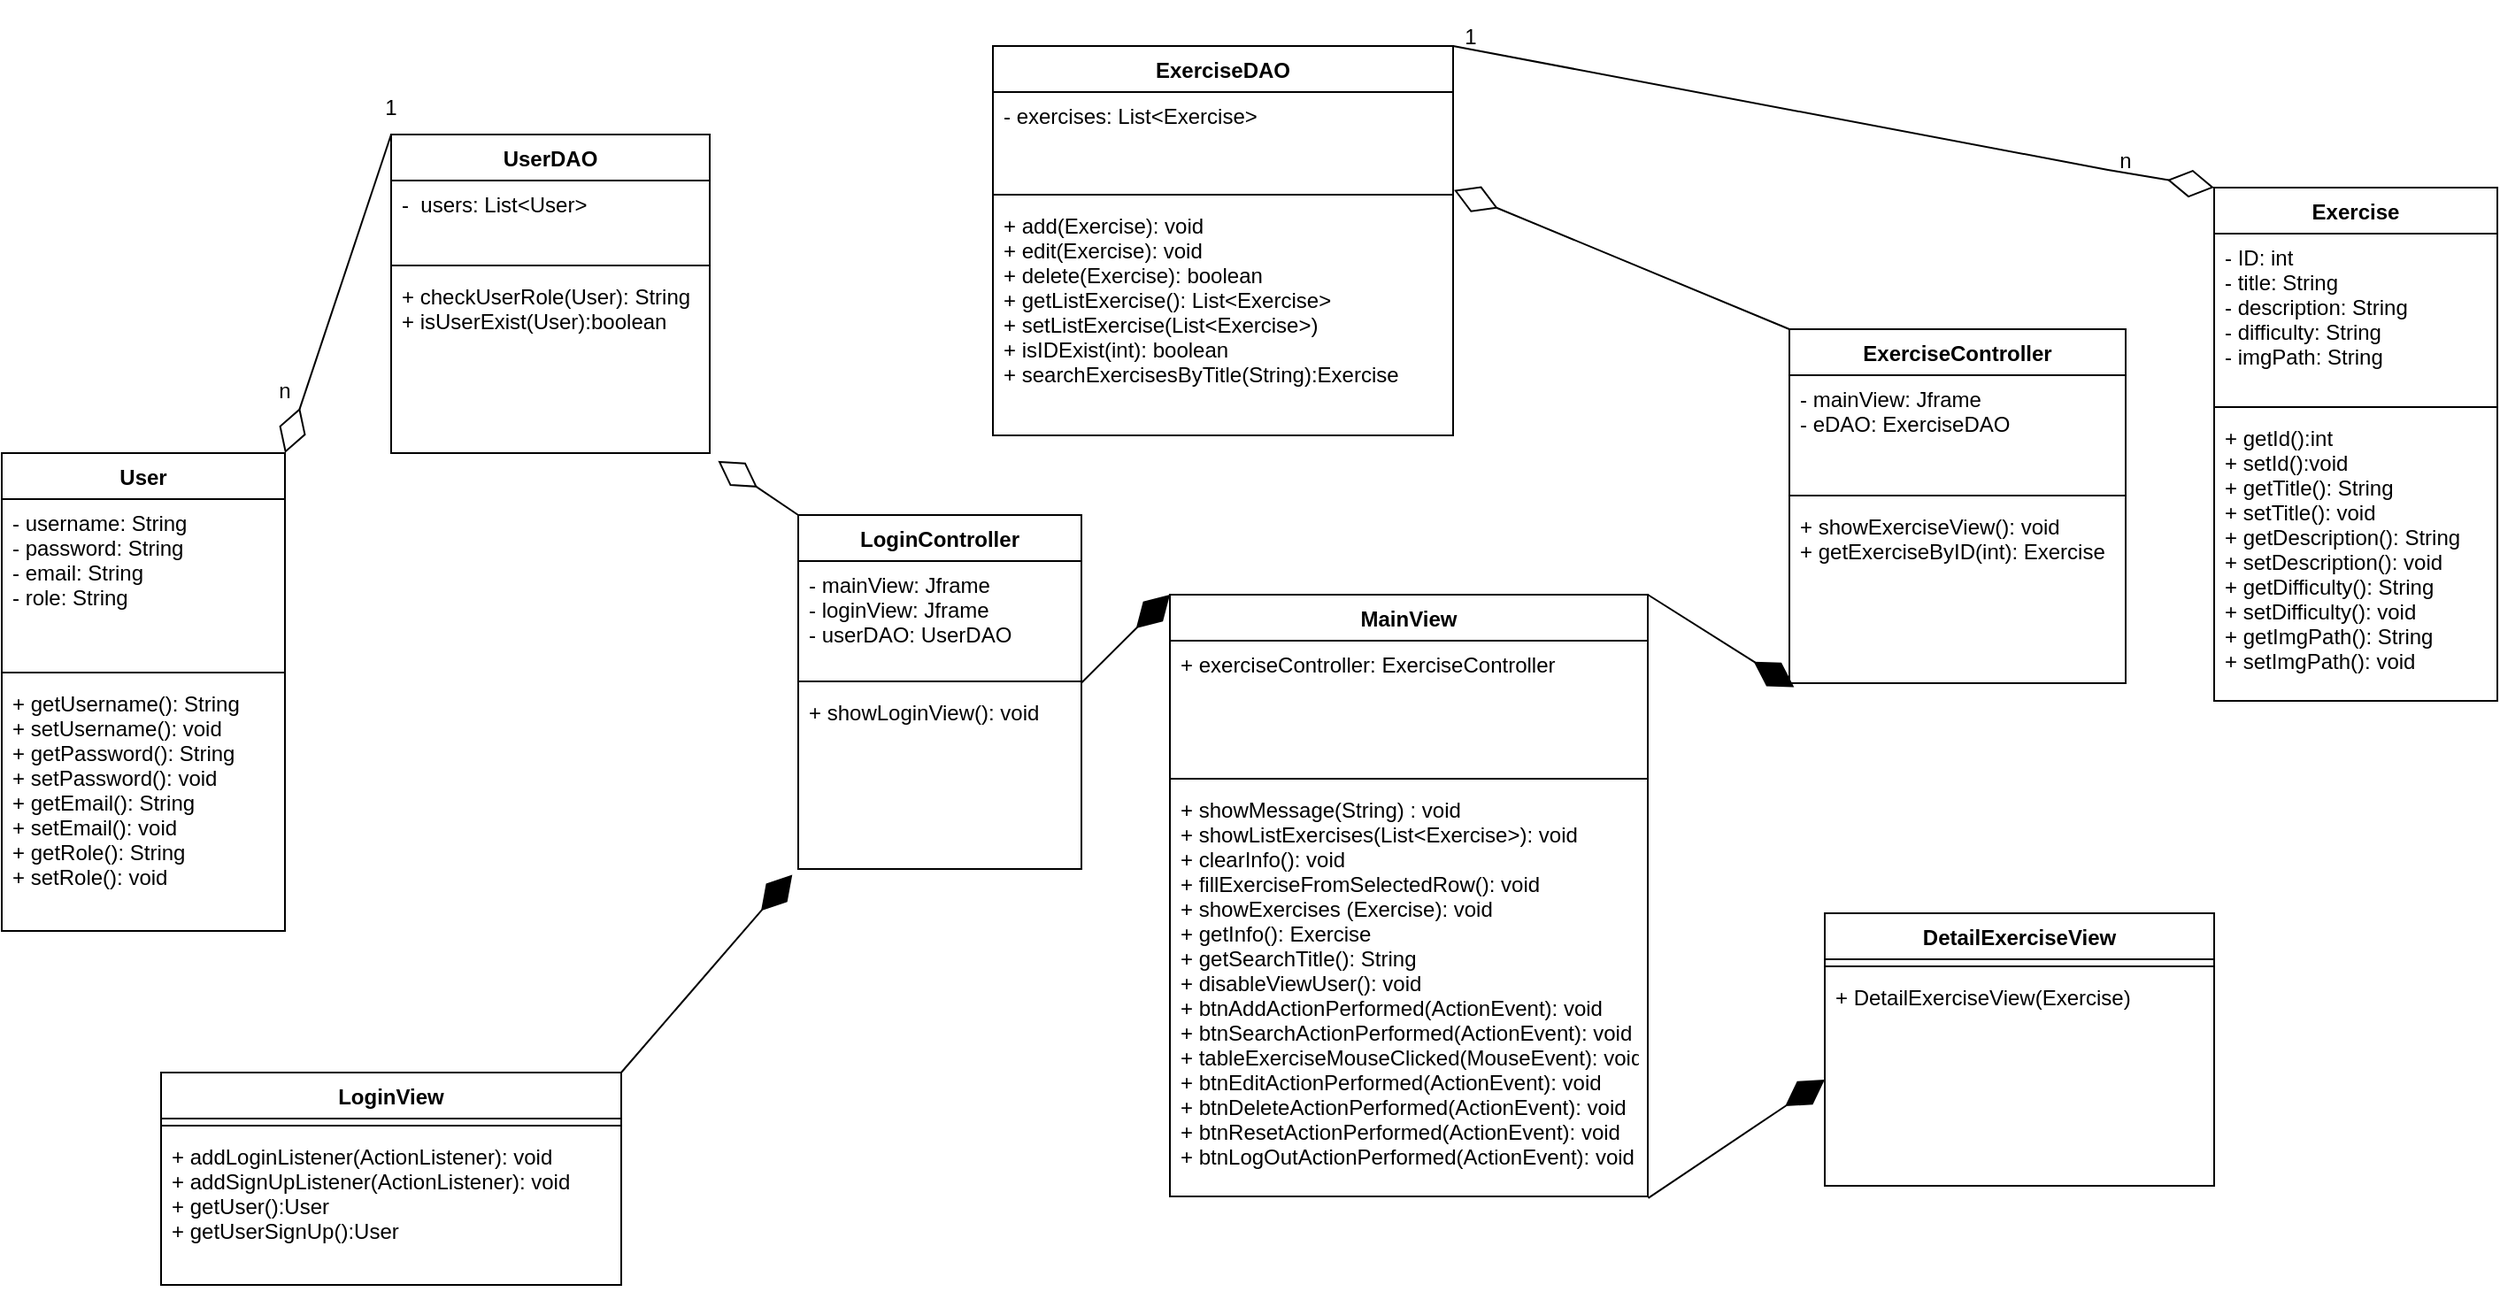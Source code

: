 <mxfile version="20.5.3" type="device" pages="2"><diagram id="C5RBs43oDa-KdzZeNtuy" name="Page-1"><mxGraphModel dx="1278" dy="579" grid="1" gridSize="10" guides="1" tooltips="1" connect="1" arrows="1" fold="1" page="1" pageScale="1" pageWidth="1654" pageHeight="2336" math="0" shadow="0"><root><mxCell id="WIyWlLk6GJQsqaUBKTNV-0"/><mxCell id="WIyWlLk6GJQsqaUBKTNV-1" parent="WIyWlLk6GJQsqaUBKTNV-0"/><mxCell id="g5LrCk_PAg-en8yAPjkw-4" value="User" style="swimlane;fontStyle=1;align=center;verticalAlign=top;childLayout=stackLayout;horizontal=1;startSize=26;horizontalStack=0;resizeParent=1;resizeParentMax=0;resizeLast=0;collapsible=1;marginBottom=0;" parent="WIyWlLk6GJQsqaUBKTNV-1" vertex="1"><mxGeometry x="100" y="260" width="160" height="270" as="geometry"/></mxCell><mxCell id="g5LrCk_PAg-en8yAPjkw-5" value="- username: String&#10;- password: String&#10;- email: String&#10;- role: String&#10;" style="text;strokeColor=none;fillColor=none;align=left;verticalAlign=top;spacingLeft=4;spacingRight=4;overflow=hidden;rotatable=0;points=[[0,0.5],[1,0.5]];portConstraint=eastwest;" parent="g5LrCk_PAg-en8yAPjkw-4" vertex="1"><mxGeometry y="26" width="160" height="94" as="geometry"/></mxCell><mxCell id="g5LrCk_PAg-en8yAPjkw-6" value="" style="line;strokeWidth=1;fillColor=none;align=left;verticalAlign=middle;spacingTop=-1;spacingLeft=3;spacingRight=3;rotatable=0;labelPosition=right;points=[];portConstraint=eastwest;strokeColor=inherit;" parent="g5LrCk_PAg-en8yAPjkw-4" vertex="1"><mxGeometry y="120" width="160" height="8" as="geometry"/></mxCell><mxCell id="g5LrCk_PAg-en8yAPjkw-7" value="+ getUsername(): String&#10;+ setUsername(): void&#10;+ getPassword(): String&#10;+ setPassword(): void&#10;+ getEmail(): String&#10;+ setEmail(): void&#10;+ getRole(): String&#10;+ setRole(): void&#10;" style="text;strokeColor=none;fillColor=none;align=left;verticalAlign=top;spacingLeft=4;spacingRight=4;overflow=hidden;rotatable=0;points=[[0,0.5],[1,0.5]];portConstraint=eastwest;" parent="g5LrCk_PAg-en8yAPjkw-4" vertex="1"><mxGeometry y="128" width="160" height="142" as="geometry"/></mxCell><mxCell id="g5LrCk_PAg-en8yAPjkw-8" value="Exercise&#10;" style="swimlane;fontStyle=1;align=center;verticalAlign=top;childLayout=stackLayout;horizontal=1;startSize=26;horizontalStack=0;resizeParent=1;resizeParentMax=0;resizeLast=0;collapsible=1;marginBottom=0;" parent="WIyWlLk6GJQsqaUBKTNV-1" vertex="1"><mxGeometry x="1350" y="110" width="160" height="290" as="geometry"/></mxCell><mxCell id="g5LrCk_PAg-en8yAPjkw-9" value="- ID: int&#10;- title: String&#10;- description: String&#10;- difficulty: String&#10;- imgPath: String" style="text;strokeColor=none;fillColor=none;align=left;verticalAlign=top;spacingLeft=4;spacingRight=4;overflow=hidden;rotatable=0;points=[[0,0.5],[1,0.5]];portConstraint=eastwest;" parent="g5LrCk_PAg-en8yAPjkw-8" vertex="1"><mxGeometry y="26" width="160" height="94" as="geometry"/></mxCell><mxCell id="g5LrCk_PAg-en8yAPjkw-10" value="" style="line;strokeWidth=1;fillColor=none;align=left;verticalAlign=middle;spacingTop=-1;spacingLeft=3;spacingRight=3;rotatable=0;labelPosition=right;points=[];portConstraint=eastwest;strokeColor=inherit;" parent="g5LrCk_PAg-en8yAPjkw-8" vertex="1"><mxGeometry y="120" width="160" height="8" as="geometry"/></mxCell><mxCell id="g5LrCk_PAg-en8yAPjkw-11" value="+ getId():int &#10;+ setId():void&#10;+ getTitle(): String&#10;+ setTitle(): void&#10;+ getDescription(): String&#10;+ setDescription(): void&#10;+ getDifficulty(): String&#10;+ setDifficulty(): void&#10;+ getImgPath(): String&#10;+ setImgPath(): void&#10;" style="text;strokeColor=none;fillColor=none;align=left;verticalAlign=top;spacingLeft=4;spacingRight=4;overflow=hidden;rotatable=0;points=[[0,0.5],[1,0.5]];portConstraint=eastwest;" parent="g5LrCk_PAg-en8yAPjkw-8" vertex="1"><mxGeometry y="128" width="160" height="162" as="geometry"/></mxCell><mxCell id="g5LrCk_PAg-en8yAPjkw-12" value="UserDAO" style="swimlane;fontStyle=1;align=center;verticalAlign=top;childLayout=stackLayout;horizontal=1;startSize=26;horizontalStack=0;resizeParent=1;resizeParentMax=0;resizeLast=0;collapsible=1;marginBottom=0;" parent="WIyWlLk6GJQsqaUBKTNV-1" vertex="1"><mxGeometry x="320" y="80" width="180" height="180" as="geometry"/></mxCell><mxCell id="g5LrCk_PAg-en8yAPjkw-13" value="-  users: List&lt;User&gt;&#10;&#10;" style="text;strokeColor=none;fillColor=none;align=left;verticalAlign=top;spacingLeft=4;spacingRight=4;overflow=hidden;rotatable=0;points=[[0,0.5],[1,0.5]];portConstraint=eastwest;" parent="g5LrCk_PAg-en8yAPjkw-12" vertex="1"><mxGeometry y="26" width="180" height="44" as="geometry"/></mxCell><mxCell id="g5LrCk_PAg-en8yAPjkw-14" value="" style="line;strokeWidth=1;fillColor=none;align=left;verticalAlign=middle;spacingTop=-1;spacingLeft=3;spacingRight=3;rotatable=0;labelPosition=right;points=[];portConstraint=eastwest;strokeColor=inherit;" parent="g5LrCk_PAg-en8yAPjkw-12" vertex="1"><mxGeometry y="70" width="180" height="8" as="geometry"/></mxCell><mxCell id="g5LrCk_PAg-en8yAPjkw-15" value="+ checkUserRole(User): String &#10;+ isUserExist(User):boolean" style="text;strokeColor=none;fillColor=none;align=left;verticalAlign=top;spacingLeft=4;spacingRight=4;overflow=hidden;rotatable=0;points=[[0,0.5],[1,0.5]];portConstraint=eastwest;" parent="g5LrCk_PAg-en8yAPjkw-12" vertex="1"><mxGeometry y="78" width="180" height="102" as="geometry"/></mxCell><mxCell id="g5LrCk_PAg-en8yAPjkw-16" value="ExerciseDAO" style="swimlane;fontStyle=1;align=center;verticalAlign=top;childLayout=stackLayout;horizontal=1;startSize=26;horizontalStack=0;resizeParent=1;resizeParentMax=0;resizeLast=0;collapsible=1;marginBottom=0;" parent="WIyWlLk6GJQsqaUBKTNV-1" vertex="1"><mxGeometry x="660" y="30" width="260" height="220" as="geometry"/></mxCell><mxCell id="g5LrCk_PAg-en8yAPjkw-17" value="- exercises: List&lt;Exercise&gt;" style="text;strokeColor=none;fillColor=none;align=left;verticalAlign=top;spacingLeft=4;spacingRight=4;overflow=hidden;rotatable=0;points=[[0,0.5],[1,0.5]];portConstraint=eastwest;" parent="g5LrCk_PAg-en8yAPjkw-16" vertex="1"><mxGeometry y="26" width="260" height="54" as="geometry"/></mxCell><mxCell id="g5LrCk_PAg-en8yAPjkw-18" value="" style="line;strokeWidth=1;fillColor=none;align=left;verticalAlign=middle;spacingTop=-1;spacingLeft=3;spacingRight=3;rotatable=0;labelPosition=right;points=[];portConstraint=eastwest;strokeColor=inherit;" parent="g5LrCk_PAg-en8yAPjkw-16" vertex="1"><mxGeometry y="80" width="260" height="8" as="geometry"/></mxCell><mxCell id="g5LrCk_PAg-en8yAPjkw-19" value="+ add(Exercise): void&#10;+ edit(Exercise): void&#10;+ delete(Exercise): boolean&#10;+ getListExercise(): List&lt;Exercise&gt;&#10;+ setListExercise(List&lt;Exercise&gt;)&#10;+ isIDExist(int): boolean&#10;+ searchExercisesByTitle(String):Exercise" style="text;strokeColor=none;fillColor=none;align=left;verticalAlign=top;spacingLeft=4;spacingRight=4;overflow=hidden;rotatable=0;points=[[0,0.5],[1,0.5]];portConstraint=eastwest;" parent="g5LrCk_PAg-en8yAPjkw-16" vertex="1"><mxGeometry y="88" width="260" height="132" as="geometry"/></mxCell><mxCell id="g5LrCk_PAg-en8yAPjkw-21" value="ExerciseController" style="swimlane;fontStyle=1;align=center;verticalAlign=top;childLayout=stackLayout;horizontal=1;startSize=26;horizontalStack=0;resizeParent=1;resizeParentMax=0;resizeLast=0;collapsible=1;marginBottom=0;" parent="WIyWlLk6GJQsqaUBKTNV-1" vertex="1"><mxGeometry x="1110" y="190" width="190" height="200" as="geometry"/></mxCell><mxCell id="g5LrCk_PAg-en8yAPjkw-22" value="- mainView: Jframe&#10;- eDAO: ExerciseDAO&#10;" style="text;strokeColor=none;fillColor=none;align=left;verticalAlign=top;spacingLeft=4;spacingRight=4;overflow=hidden;rotatable=0;points=[[0,0.5],[1,0.5]];portConstraint=eastwest;" parent="g5LrCk_PAg-en8yAPjkw-21" vertex="1"><mxGeometry y="26" width="190" height="64" as="geometry"/></mxCell><mxCell id="g5LrCk_PAg-en8yAPjkw-23" value="" style="line;strokeWidth=1;fillColor=none;align=left;verticalAlign=middle;spacingTop=-1;spacingLeft=3;spacingRight=3;rotatable=0;labelPosition=right;points=[];portConstraint=eastwest;strokeColor=inherit;" parent="g5LrCk_PAg-en8yAPjkw-21" vertex="1"><mxGeometry y="90" width="190" height="8" as="geometry"/></mxCell><mxCell id="g5LrCk_PAg-en8yAPjkw-24" value="+ showExerciseView(): void&#10;+ getExerciseByID(int): Exercise" style="text;strokeColor=none;fillColor=none;align=left;verticalAlign=top;spacingLeft=4;spacingRight=4;overflow=hidden;rotatable=0;points=[[0,0.5],[1,0.5]];portConstraint=eastwest;" parent="g5LrCk_PAg-en8yAPjkw-21" vertex="1"><mxGeometry y="98" width="190" height="102" as="geometry"/></mxCell><mxCell id="g5LrCk_PAg-en8yAPjkw-25" value="LoginController" style="swimlane;fontStyle=1;align=center;verticalAlign=top;childLayout=stackLayout;horizontal=1;startSize=26;horizontalStack=0;resizeParent=1;resizeParentMax=0;resizeLast=0;collapsible=1;marginBottom=0;" parent="WIyWlLk6GJQsqaUBKTNV-1" vertex="1"><mxGeometry x="550" y="295" width="160" height="200" as="geometry"/></mxCell><mxCell id="g5LrCk_PAg-en8yAPjkw-26" value="- mainView: Jframe&#10;- loginView: Jframe&#10;- userDAO: UserDAO&#10;" style="text;strokeColor=none;fillColor=none;align=left;verticalAlign=top;spacingLeft=4;spacingRight=4;overflow=hidden;rotatable=0;points=[[0,0.5],[1,0.5]];portConstraint=eastwest;" parent="g5LrCk_PAg-en8yAPjkw-25" vertex="1"><mxGeometry y="26" width="160" height="64" as="geometry"/></mxCell><mxCell id="g5LrCk_PAg-en8yAPjkw-27" value="" style="line;strokeWidth=1;fillColor=none;align=left;verticalAlign=middle;spacingTop=-1;spacingLeft=3;spacingRight=3;rotatable=0;labelPosition=right;points=[];portConstraint=eastwest;strokeColor=inherit;" parent="g5LrCk_PAg-en8yAPjkw-25" vertex="1"><mxGeometry y="90" width="160" height="8" as="geometry"/></mxCell><mxCell id="g5LrCk_PAg-en8yAPjkw-28" value="+ showLoginView(): void" style="text;strokeColor=none;fillColor=none;align=left;verticalAlign=top;spacingLeft=4;spacingRight=4;overflow=hidden;rotatable=0;points=[[0,0.5],[1,0.5]];portConstraint=eastwest;" parent="g5LrCk_PAg-en8yAPjkw-25" vertex="1"><mxGeometry y="98" width="160" height="102" as="geometry"/></mxCell><mxCell id="g5LrCk_PAg-en8yAPjkw-29" value="MainView" style="swimlane;fontStyle=1;align=center;verticalAlign=top;childLayout=stackLayout;horizontal=1;startSize=26;horizontalStack=0;resizeParent=1;resizeParentMax=0;resizeLast=0;collapsible=1;marginBottom=0;" parent="WIyWlLk6GJQsqaUBKTNV-1" vertex="1"><mxGeometry x="760" y="340" width="270" height="340" as="geometry"/></mxCell><mxCell id="g5LrCk_PAg-en8yAPjkw-30" value="+ exerciseController: ExerciseController" style="text;strokeColor=none;fillColor=none;align=left;verticalAlign=top;spacingLeft=4;spacingRight=4;overflow=hidden;rotatable=0;points=[[0,0.5],[1,0.5]];portConstraint=eastwest;" parent="g5LrCk_PAg-en8yAPjkw-29" vertex="1"><mxGeometry y="26" width="270" height="74" as="geometry"/></mxCell><mxCell id="g5LrCk_PAg-en8yAPjkw-31" value="" style="line;strokeWidth=1;fillColor=none;align=left;verticalAlign=middle;spacingTop=-1;spacingLeft=3;spacingRight=3;rotatable=0;labelPosition=right;points=[];portConstraint=eastwest;strokeColor=inherit;" parent="g5LrCk_PAg-en8yAPjkw-29" vertex="1"><mxGeometry y="100" width="270" height="8" as="geometry"/></mxCell><mxCell id="g5LrCk_PAg-en8yAPjkw-32" value="+ showMessage(String) : void &#10;+ showListExercises(List&lt;Exercise&gt;): void&#10;+ clearInfo(): void&#10;+ fillExerciseFromSelectedRow(): void&#10;+ showExercises (Exercise): void&#10;+ getInfo(): Exercise&#10;+ getSearchTitle(): String&#10;+ disableViewUser(): void&#10;+ btnAddActionPerformed(ActionEvent): void&#10;+ btnSearchActionPerformed(ActionEvent): void&#10;+ tableExerciseMouseClicked(MouseEvent): void&#10;+ btnEditActionPerformed(ActionEvent): void&#10;+ btnDeleteActionPerformed(ActionEvent): void&#10;+ btnResetActionPerformed(ActionEvent): void&#10;+ btnLogOutActionPerformed(ActionEvent): void" style="text;strokeColor=none;fillColor=none;align=left;verticalAlign=top;spacingLeft=4;spacingRight=4;overflow=hidden;rotatable=0;points=[[0,0.5],[1,0.5]];portConstraint=eastwest;labelBackgroundColor=none;" parent="g5LrCk_PAg-en8yAPjkw-29" vertex="1"><mxGeometry y="108" width="270" height="232" as="geometry"/></mxCell><mxCell id="g5LrCk_PAg-en8yAPjkw-33" value="LoginView" style="swimlane;fontStyle=1;align=center;verticalAlign=top;childLayout=stackLayout;horizontal=1;startSize=26;horizontalStack=0;resizeParent=1;resizeParentMax=0;resizeLast=0;collapsible=1;marginBottom=0;labelBackgroundColor=none;" parent="WIyWlLk6GJQsqaUBKTNV-1" vertex="1"><mxGeometry x="190" y="610" width="260" height="120" as="geometry"/></mxCell><mxCell id="g5LrCk_PAg-en8yAPjkw-35" value="" style="line;strokeWidth=1;fillColor=none;align=left;verticalAlign=middle;spacingTop=-1;spacingLeft=3;spacingRight=3;rotatable=0;labelPosition=right;points=[];portConstraint=eastwest;strokeColor=inherit;labelBackgroundColor=none;" parent="g5LrCk_PAg-en8yAPjkw-33" vertex="1"><mxGeometry y="26" width="260" height="8" as="geometry"/></mxCell><mxCell id="g5LrCk_PAg-en8yAPjkw-36" value="+ addLoginListener(ActionListener): void&#10;+ addSignUpListener(ActionListener): void&#10;+ getUser():User&#10;+ getUserSignUp():User" style="text;strokeColor=none;fillColor=none;align=left;verticalAlign=top;spacingLeft=4;spacingRight=4;overflow=hidden;rotatable=0;points=[[0,0.5],[1,0.5]];portConstraint=eastwest;labelBackgroundColor=none;" parent="g5LrCk_PAg-en8yAPjkw-33" vertex="1"><mxGeometry y="34" width="260" height="86" as="geometry"/></mxCell><mxCell id="g5LrCk_PAg-en8yAPjkw-37" value="DetailExerciseView" style="swimlane;fontStyle=1;align=center;verticalAlign=top;childLayout=stackLayout;horizontal=1;startSize=26;horizontalStack=0;resizeParent=1;resizeParentMax=0;resizeLast=0;collapsible=1;marginBottom=0;labelBackgroundColor=none;" parent="WIyWlLk6GJQsqaUBKTNV-1" vertex="1"><mxGeometry x="1130" y="520" width="220" height="154" as="geometry"/></mxCell><mxCell id="g5LrCk_PAg-en8yAPjkw-39" value="" style="line;strokeWidth=1;fillColor=none;align=left;verticalAlign=middle;spacingTop=-1;spacingLeft=3;spacingRight=3;rotatable=0;labelPosition=right;points=[];portConstraint=eastwest;strokeColor=inherit;labelBackgroundColor=none;" parent="g5LrCk_PAg-en8yAPjkw-37" vertex="1"><mxGeometry y="26" width="220" height="8" as="geometry"/></mxCell><mxCell id="g5LrCk_PAg-en8yAPjkw-40" value="+ DetailExerciseView(Exercise) " style="text;strokeColor=none;fillColor=none;align=left;verticalAlign=top;spacingLeft=4;spacingRight=4;overflow=hidden;rotatable=0;points=[[0,0.5],[1,0.5]];portConstraint=eastwest;labelBackgroundColor=none;" parent="g5LrCk_PAg-en8yAPjkw-37" vertex="1"><mxGeometry y="34" width="220" height="120" as="geometry"/></mxCell><mxCell id="g5LrCk_PAg-en8yAPjkw-43" value="" style="endArrow=diamondThin;endFill=1;endSize=24;html=1;rounded=0;exitX=1.001;exitY=1.004;exitDx=0;exitDy=0;entryX=0;entryY=0.5;entryDx=0;entryDy=0;exitPerimeter=0;" parent="WIyWlLk6GJQsqaUBKTNV-1" source="g5LrCk_PAg-en8yAPjkw-32" target="g5LrCk_PAg-en8yAPjkw-40" edge="1"><mxGeometry width="160" relative="1" as="geometry"><mxPoint x="990" y="709.09" as="sourcePoint"/><mxPoint x="1150" y="709.09" as="targetPoint"/></mxGeometry></mxCell><mxCell id="g5LrCk_PAg-en8yAPjkw-57" value="n&lt;br&gt;" style="text;html=1;strokeColor=none;fillColor=none;align=center;verticalAlign=middle;whiteSpace=wrap;rounded=0;labelBackgroundColor=none;" parent="WIyWlLk6GJQsqaUBKTNV-1" vertex="1"><mxGeometry x="1270" y="80" width="60" height="30" as="geometry"/></mxCell><mxCell id="g5LrCk_PAg-en8yAPjkw-58" value="1" style="text;html=1;strokeColor=none;fillColor=none;align=center;verticalAlign=middle;whiteSpace=wrap;rounded=0;labelBackgroundColor=none;" parent="WIyWlLk6GJQsqaUBKTNV-1" vertex="1"><mxGeometry x="900" y="10" width="60" height="30" as="geometry"/></mxCell><mxCell id="g5LrCk_PAg-en8yAPjkw-59" value="" style="endArrow=diamondThin;endFill=0;endSize=24;html=1;rounded=0;jumpSize=10;exitX=1;exitY=0;exitDx=0;exitDy=0;entryX=0;entryY=0;entryDx=0;entryDy=0;" parent="WIyWlLk6GJQsqaUBKTNV-1" source="g5LrCk_PAg-en8yAPjkw-16" target="g5LrCk_PAg-en8yAPjkw-8" edge="1"><mxGeometry width="160" relative="1" as="geometry"><mxPoint x="960" y="60" as="sourcePoint"/><mxPoint x="1120" y="60" as="targetPoint"/><Array as="points"><mxPoint x="1290" y="100"/></Array></mxGeometry></mxCell><mxCell id="g5LrCk_PAg-en8yAPjkw-61" value="" style="endArrow=diamondThin;endFill=0;endSize=24;html=1;rounded=0;jumpSize=10;entryX=1.002;entryY=1.026;entryDx=0;entryDy=0;exitX=0;exitY=0;exitDx=0;exitDy=0;entryPerimeter=0;" parent="WIyWlLk6GJQsqaUBKTNV-1" source="g5LrCk_PAg-en8yAPjkw-21" target="g5LrCk_PAg-en8yAPjkw-17" edge="1"><mxGeometry width="160" relative="1" as="geometry"><mxPoint x="1080" y="110" as="sourcePoint"/><mxPoint x="920" y="110" as="targetPoint"/></mxGeometry></mxCell><mxCell id="g5LrCk_PAg-en8yAPjkw-62" value="" style="endArrow=diamondThin;endFill=0;endSize=24;html=1;rounded=0;jumpSize=10;entryX=1;entryY=0;entryDx=0;entryDy=0;exitX=0;exitY=0;exitDx=0;exitDy=0;" parent="WIyWlLk6GJQsqaUBKTNV-1" source="g5LrCk_PAg-en8yAPjkw-12" target="g5LrCk_PAg-en8yAPjkw-4" edge="1"><mxGeometry width="160" relative="1" as="geometry"><mxPoint x="200" y="180" as="sourcePoint"/><mxPoint x="360" y="180" as="targetPoint"/></mxGeometry></mxCell><mxCell id="g5LrCk_PAg-en8yAPjkw-63" value="1" style="text;html=1;strokeColor=none;fillColor=none;align=center;verticalAlign=middle;whiteSpace=wrap;rounded=0;labelBackgroundColor=none;" parent="WIyWlLk6GJQsqaUBKTNV-1" vertex="1"><mxGeometry x="290" y="50" width="60" height="30" as="geometry"/></mxCell><mxCell id="g5LrCk_PAg-en8yAPjkw-64" value="n&lt;br&gt;" style="text;html=1;strokeColor=none;fillColor=none;align=center;verticalAlign=middle;whiteSpace=wrap;rounded=0;labelBackgroundColor=none;" parent="WIyWlLk6GJQsqaUBKTNV-1" vertex="1"><mxGeometry x="230" y="210" width="60" height="30" as="geometry"/></mxCell><mxCell id="g5LrCk_PAg-en8yAPjkw-66" value="" style="endArrow=diamondThin;endFill=0;endSize=24;html=1;rounded=0;jumpSize=10;entryX=1.026;entryY=1.043;entryDx=0;entryDy=0;exitX=0;exitY=0;exitDx=0;exitDy=0;entryPerimeter=0;" parent="WIyWlLk6GJQsqaUBKTNV-1" source="g5LrCk_PAg-en8yAPjkw-25" target="g5LrCk_PAg-en8yAPjkw-15" edge="1"><mxGeometry width="160" relative="1" as="geometry"><mxPoint x="619.48" y="278.6" as="sourcePoint"/><mxPoint x="500" y="130.004" as="targetPoint"/></mxGeometry></mxCell><mxCell id="g5LrCk_PAg-en8yAPjkw-67" value="" style="endArrow=diamondThin;endFill=1;endSize=24;html=1;rounded=0;jumpSize=10;entryX=0;entryY=0;entryDx=0;entryDy=0;exitX=0.999;exitY=0.625;exitDx=0;exitDy=0;exitPerimeter=0;" parent="WIyWlLk6GJQsqaUBKTNV-1" source="g5LrCk_PAg-en8yAPjkw-27" target="g5LrCk_PAg-en8yAPjkw-29" edge="1"><mxGeometry width="160" relative="1" as="geometry"><mxPoint x="670" y="440" as="sourcePoint"/><mxPoint x="830" y="500" as="targetPoint"/><Array as="points"/></mxGeometry></mxCell><mxCell id="g5LrCk_PAg-en8yAPjkw-68" value="" style="endArrow=diamondThin;endFill=1;endSize=24;html=1;rounded=0;jumpSize=10;entryX=0.014;entryY=1.022;entryDx=0;entryDy=0;entryPerimeter=0;exitX=1;exitY=0;exitDx=0;exitDy=0;" parent="WIyWlLk6GJQsqaUBKTNV-1" source="g5LrCk_PAg-en8yAPjkw-29" target="g5LrCk_PAg-en8yAPjkw-24" edge="1"><mxGeometry width="160" relative="1" as="geometry"><mxPoint x="930" y="550" as="sourcePoint"/><mxPoint x="1090" y="550" as="targetPoint"/></mxGeometry></mxCell><mxCell id="g5LrCk_PAg-en8yAPjkw-70" value="" style="endArrow=diamondThin;endFill=1;endSize=24;html=1;rounded=0;jumpSize=10;entryX=-0.021;entryY=1.032;entryDx=0;entryDy=0;entryPerimeter=0;exitX=1;exitY=0;exitDx=0;exitDy=0;" parent="WIyWlLk6GJQsqaUBKTNV-1" source="g5LrCk_PAg-en8yAPjkw-33" target="g5LrCk_PAg-en8yAPjkw-28" edge="1"><mxGeometry width="160" relative="1" as="geometry"><mxPoint x="380" y="640" as="sourcePoint"/><mxPoint x="540" y="640" as="targetPoint"/></mxGeometry></mxCell></root></mxGraphModel></diagram><diagram id="U69VzOKs7WGpeAsocY9L" name="Trang-2"><mxGraphModel dx="1490" dy="613" grid="0" gridSize="10" guides="1" tooltips="1" connect="1" arrows="1" fold="1" page="1" pageScale="1" pageWidth="1654" pageHeight="2336" math="0" shadow="1"><root><mxCell id="0"/><mxCell id="1" parent="0"/><mxCell id="Ons40oprYqIfFgURjr4U-1" value="User" style="swimlane;fontStyle=1;align=center;verticalAlign=top;childLayout=stackLayout;horizontal=1;startSize=26;horizontalStack=0;resizeParent=1;resizeParentMax=0;resizeLast=0;collapsible=1;marginBottom=0;" parent="1" vertex="1"><mxGeometry x="460" y="80" width="160" height="150" as="geometry"/></mxCell><mxCell id="Ons40oprYqIfFgURjr4U-2" value="- id: int &#10;- username: String&#10;- password: String&#10;-email: String&#10;- role:String " style="text;strokeColor=none;fillColor=none;align=left;verticalAlign=top;spacingLeft=4;spacingRight=4;overflow=hidden;rotatable=0;points=[[0,0.5],[1,0.5]];portConstraint=eastwest;" parent="Ons40oprYqIfFgURjr4U-1" vertex="1"><mxGeometry y="26" width="160" height="74" as="geometry"/></mxCell><mxCell id="Ons40oprYqIfFgURjr4U-3" value="" style="line;strokeWidth=1;fillColor=none;align=left;verticalAlign=middle;spacingTop=-1;spacingLeft=3;spacingRight=3;rotatable=0;labelPosition=right;points=[];portConstraint=eastwest;strokeColor=inherit;" parent="Ons40oprYqIfFgURjr4U-1" vertex="1"><mxGeometry y="100" width="160" height="50" as="geometry"/></mxCell><mxCell id="v3tAJkp2lYAsm9eJpK5q-2" style="edgeStyle=none;curved=1;rounded=0;orthogonalLoop=1;jettySize=auto;html=1;exitX=0;exitY=0;exitDx=0;exitDy=0;entryX=1;entryY=1;entryDx=0;entryDy=0;fontSize=12;endArrow=open;startSize=14;endSize=14;sourcePerimeterSpacing=8;targetPerimeterSpacing=8;" parent="1" source="rTgAKJB8V1UvsmfqfTLw-7" target="Ons40oprYqIfFgURjr4U-1" edge="1"><mxGeometry relative="1" as="geometry"/></mxCell><mxCell id="SYnIQSeklYqiMFaPRbVS-1" value="extends" style="edgeLabel;html=1;align=center;verticalAlign=middle;resizable=0;points=[];" parent="v3tAJkp2lYAsm9eJpK5q-2" vertex="1" connectable="0"><mxGeometry x="0.197" y="-1" relative="1" as="geometry"><mxPoint as="offset"/></mxGeometry></mxCell><mxCell id="rTgAKJB8V1UvsmfqfTLw-7" value="Student" style="swimlane;fontStyle=1;align=center;verticalAlign=top;childLayout=stackLayout;horizontal=1;startSize=26;horizontalStack=0;resizeParent=1;resizeParentMax=0;resizeLast=0;collapsible=1;marginBottom=0;" parent="1" vertex="1"><mxGeometry x="667" y="330" width="160" height="116" as="geometry"/></mxCell><mxCell id="rTgAKJB8V1UvsmfqfTLw-9" value="" style="line;strokeWidth=1;fillColor=none;align=left;verticalAlign=middle;spacingTop=-1;spacingLeft=3;spacingRight=3;rotatable=0;labelPosition=right;points=[];portConstraint=eastwest;strokeColor=inherit;" parent="rTgAKJB8V1UvsmfqfTLw-7" vertex="1"><mxGeometry y="26" width="160" height="8" as="geometry"/></mxCell><mxCell id="rTgAKJB8V1UvsmfqfTLw-10" value="&#10;+btnSearch():void " style="text;strokeColor=none;fillColor=none;align=left;verticalAlign=top;spacingLeft=4;spacingRight=4;overflow=hidden;rotatable=0;points=[[0,0.5],[1,0.5]];portConstraint=eastwest;" parent="rTgAKJB8V1UvsmfqfTLw-7" vertex="1"><mxGeometry y="34" width="160" height="82" as="geometry"/></mxCell><mxCell id="v3tAJkp2lYAsm9eJpK5q-1" style="edgeStyle=none;curved=1;rounded=0;orthogonalLoop=1;jettySize=auto;html=1;exitX=1;exitY=0;exitDx=0;exitDy=0;entryX=0;entryY=1;entryDx=0;entryDy=0;fontSize=12;endArrow=open;startSize=14;endSize=14;sourcePerimeterSpacing=8;targetPerimeterSpacing=8;" parent="1" source="rTgAKJB8V1UvsmfqfTLw-11" target="Ons40oprYqIfFgURjr4U-1" edge="1"><mxGeometry relative="1" as="geometry"/></mxCell><mxCell id="SYnIQSeklYqiMFaPRbVS-2" value="extends" style="edgeLabel;html=1;align=center;verticalAlign=middle;resizable=0;points=[];" parent="v3tAJkp2lYAsm9eJpK5q-1" vertex="1" connectable="0"><mxGeometry x="0.264" relative="1" as="geometry"><mxPoint x="-4" y="4" as="offset"/></mxGeometry></mxCell><mxCell id="rTgAKJB8V1UvsmfqfTLw-11" value="Teacher" style="swimlane;fontStyle=1;align=center;verticalAlign=top;childLayout=stackLayout;horizontal=1;startSize=26;horizontalStack=0;resizeParent=1;resizeParentMax=0;resizeLast=0;collapsible=1;marginBottom=0;" parent="1" vertex="1"><mxGeometry x="250" y="330" width="160" height="116" as="geometry"/></mxCell><mxCell id="rTgAKJB8V1UvsmfqfTLw-13" value="" style="line;strokeWidth=1;fillColor=none;align=left;verticalAlign=middle;spacingTop=-1;spacingLeft=3;spacingRight=3;rotatable=0;labelPosition=right;points=[];portConstraint=eastwest;strokeColor=inherit;" parent="rTgAKJB8V1UvsmfqfTLw-11" vertex="1"><mxGeometry y="26" width="160" height="8" as="geometry"/></mxCell><mxCell id="rTgAKJB8V1UvsmfqfTLw-14" value="+ btnAdd(): void&#10;+ btnEdit(): void&#10;+ btnDelete():void&#10;+btnSearch():void " style="text;strokeColor=none;fillColor=none;align=left;verticalAlign=top;spacingLeft=4;spacingRight=4;overflow=hidden;rotatable=0;points=[[0,0.5],[1,0.5]];portConstraint=eastwest;" parent="rTgAKJB8V1UvsmfqfTLw-11" vertex="1"><mxGeometry y="34" width="160" height="82" as="geometry"/></mxCell><mxCell id="rTgAKJB8V1UvsmfqfTLw-17" value="Exercise" style="swimlane;fontStyle=1;align=center;verticalAlign=top;childLayout=stackLayout;horizontal=1;startSize=26;horizontalStack=0;resizeParent=1;resizeParentMax=0;resizeLast=0;collapsible=1;marginBottom=0;" parent="1" vertex="1"><mxGeometry x="460" y="520" width="160" height="148" as="geometry"/></mxCell><mxCell id="rTgAKJB8V1UvsmfqfTLw-18" value="- ID: int&#10;- title: String&#10;- difficulty: String&#10;- description: String&#10;- imgPath: String" style="text;strokeColor=none;fillColor=none;align=left;verticalAlign=top;spacingLeft=4;spacingRight=4;overflow=hidden;rotatable=0;points=[[0,0.5],[1,0.5]];portConstraint=eastwest;" parent="rTgAKJB8V1UvsmfqfTLw-17" vertex="1"><mxGeometry y="26" width="160" height="114" as="geometry"/></mxCell><mxCell id="rTgAKJB8V1UvsmfqfTLw-19" value="" style="line;strokeWidth=1;fillColor=none;align=left;verticalAlign=middle;spacingTop=-1;spacingLeft=3;spacingRight=3;rotatable=0;labelPosition=right;points=[];portConstraint=eastwest;strokeColor=inherit;" parent="rTgAKJB8V1UvsmfqfTLw-17" vertex="1"><mxGeometry y="140" width="160" height="8" as="geometry"/></mxCell><mxCell id="aqlqG1e32ziDv9vCVqWd-1" value="" style="endArrow=diamondThin;endFill=0;endSize=24;html=1;rounded=0;entryX=0;entryY=0;entryDx=0;entryDy=0;exitX=1;exitY=0.983;exitDx=0;exitDy=0;exitPerimeter=0;" parent="1" source="rTgAKJB8V1UvsmfqfTLw-14" target="rTgAKJB8V1UvsmfqfTLw-17" edge="1"><mxGeometry width="160" relative="1" as="geometry"><mxPoint x="370" y="461" as="sourcePoint"/><mxPoint x="530" y="461" as="targetPoint"/></mxGeometry></mxCell><mxCell id="aqlqG1e32ziDv9vCVqWd-4" value="" style="endArrow=none;endFill=0;endSize=12;html=1;rounded=0;entryX=0.024;entryY=1.022;entryDx=0;entryDy=0;entryPerimeter=0;exitX=1;exitY=0;exitDx=0;exitDy=0;" parent="1" source="rTgAKJB8V1UvsmfqfTLw-17" target="rTgAKJB8V1UvsmfqfTLw-10" edge="1"><mxGeometry width="160" relative="1" as="geometry"><mxPoint x="595" y="486" as="sourcePoint"/><mxPoint x="755" y="486" as="targetPoint"/></mxGeometry></mxCell></root></mxGraphModel></diagram></mxfile>